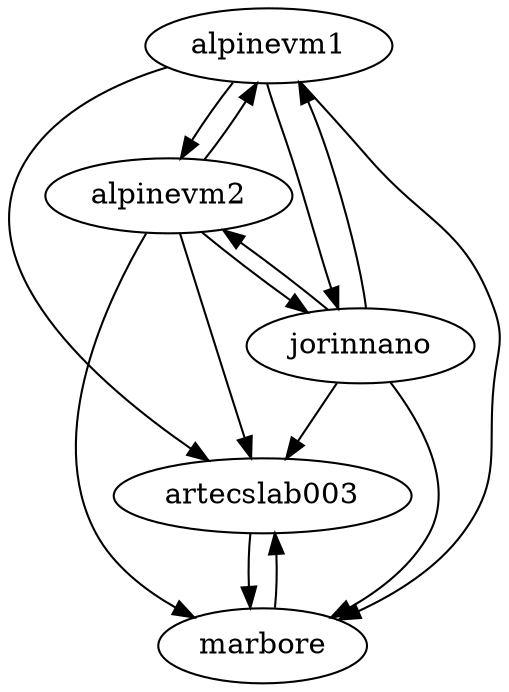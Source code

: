 digraph G {
  artecslab003 -> marbore
  marbore -> artecslab003

  alpinevm1 -> artecslab003
  alpinevm1 -> alpinevm2
  alpinevm1 -> marbore
  alpinevm1 -> jorinnano

  alpinevm2 -> alpinevm1
  alpinevm2 -> marbore
  alpinevm2 -> jorinnano
  alpinevm2 -> artecslab003

  jorinnano -> artecslab003
  jorinnano -> alpinevm1
  jorinnano -> alpinevm2
  jorinnano -> marbore
}
